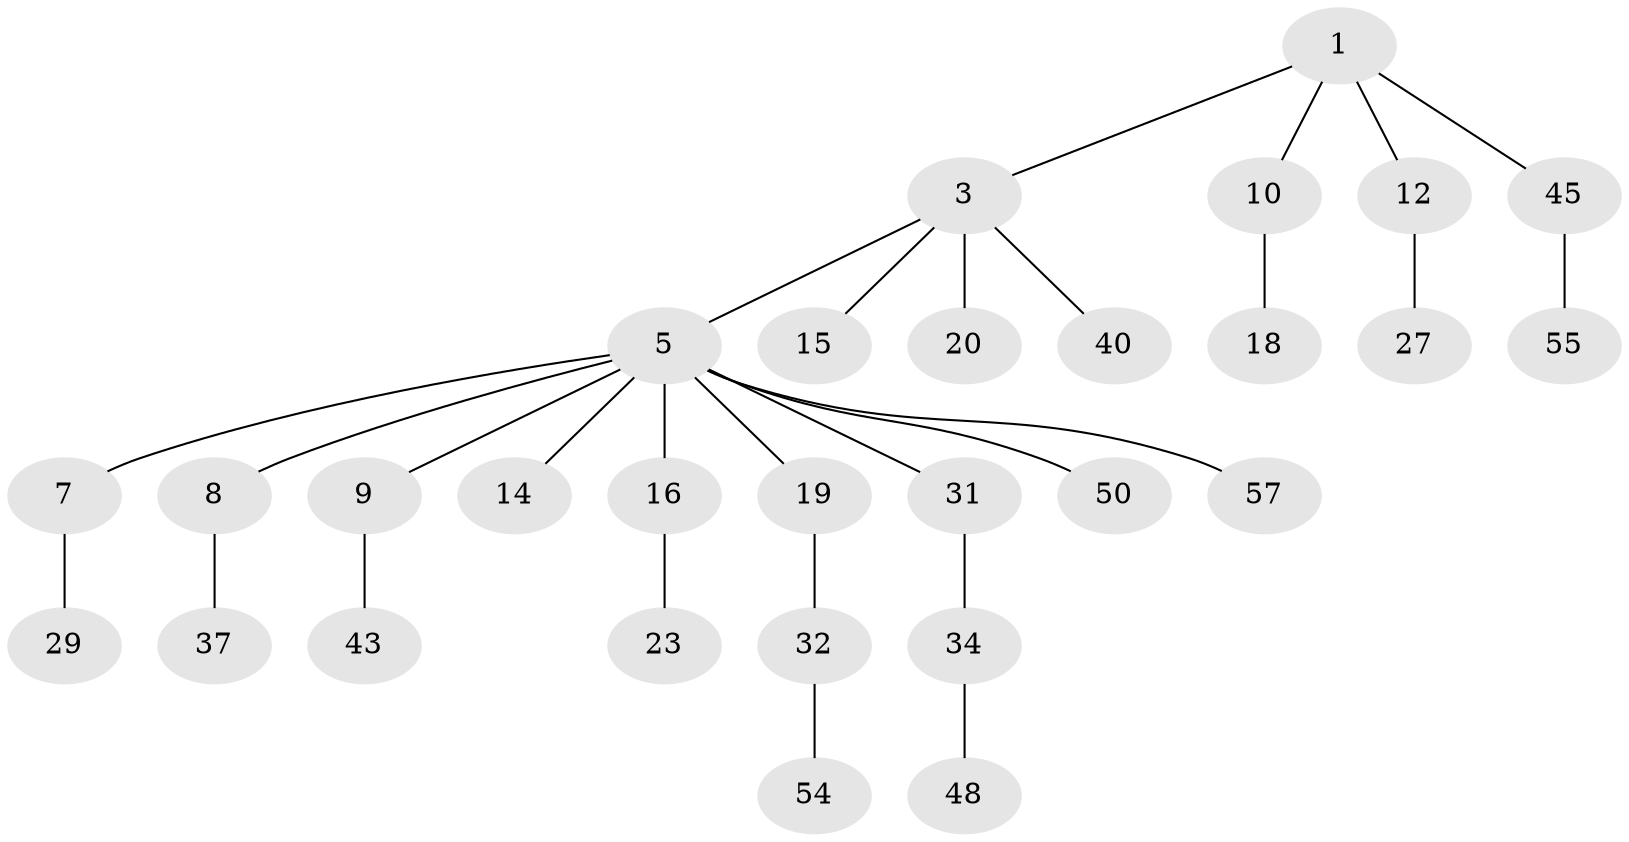 // original degree distribution, {4: 0.06896551724137931, 3: 0.1724137931034483, 8: 0.017241379310344827, 2: 0.29310344827586204, 1: 0.4482758620689655}
// Generated by graph-tools (version 1.1) at 2025/19/03/04/25 18:19:18]
// undirected, 29 vertices, 28 edges
graph export_dot {
graph [start="1"]
  node [color=gray90,style=filled];
  1 [super="+2+24+11"];
  3 [super="+4"];
  5 [super="+6"];
  7 [super="+38+52"];
  8 [super="+13"];
  9 [super="+44+42"];
  10 [super="+56"];
  12 [super="+21+28"];
  14 [super="+26"];
  15;
  16 [super="+22"];
  18;
  19 [super="+58"];
  20;
  23;
  27 [super="+49+30"];
  29;
  31;
  32;
  34;
  37 [super="+46"];
  40;
  43;
  45;
  48;
  50;
  54;
  55;
  57;
  1 -- 10;
  1 -- 3;
  1 -- 12;
  1 -- 45;
  3 -- 15;
  3 -- 40;
  3 -- 20;
  3 -- 5;
  5 -- 14;
  5 -- 50;
  5 -- 7;
  5 -- 8;
  5 -- 9;
  5 -- 16;
  5 -- 19;
  5 -- 57;
  5 -- 31;
  7 -- 29;
  8 -- 37;
  9 -- 43;
  10 -- 18;
  12 -- 27;
  16 -- 23;
  19 -- 32;
  31 -- 34;
  32 -- 54;
  34 -- 48;
  45 -- 55;
}
